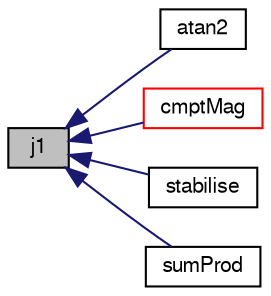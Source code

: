 digraph "j1"
{
  bgcolor="transparent";
  edge [fontname="FreeSans",fontsize="10",labelfontname="FreeSans",labelfontsize="10"];
  node [fontname="FreeSans",fontsize="10",shape=record];
  rankdir="LR";
  Node39337 [label="j1",height=0.2,width=0.4,color="black", fillcolor="grey75", style="filled", fontcolor="black"];
  Node39337 -> Node39338 [dir="back",color="midnightblue",fontsize="10",style="solid",fontname="FreeSans"];
  Node39338 [label="atan2",height=0.2,width=0.4,color="black",URL="$a21124.html#a9d45ac659e1f4191f75f0fe34ad7f596"];
  Node39337 -> Node39339 [dir="back",color="midnightblue",fontsize="10",style="solid",fontname="FreeSans"];
  Node39339 [label="cmptMag",height=0.2,width=0.4,color="red",URL="$a12539.html#a9180528922650a6b9a3b302e27e621b9"];
  Node39337 -> Node39394 [dir="back",color="midnightblue",fontsize="10",style="solid",fontname="FreeSans"];
  Node39394 [label="stabilise",height=0.2,width=0.4,color="black",URL="$a21124.html#a0f54b8f830b5ec7eb36ed5ccda6d7b1e"];
  Node39337 -> Node39395 [dir="back",color="midnightblue",fontsize="10",style="solid",fontname="FreeSans"];
  Node39395 [label="sumProd",height=0.2,width=0.4,color="black",URL="$a21124.html#a5b480f6156c25bef4de87d86094e87ea"];
}
